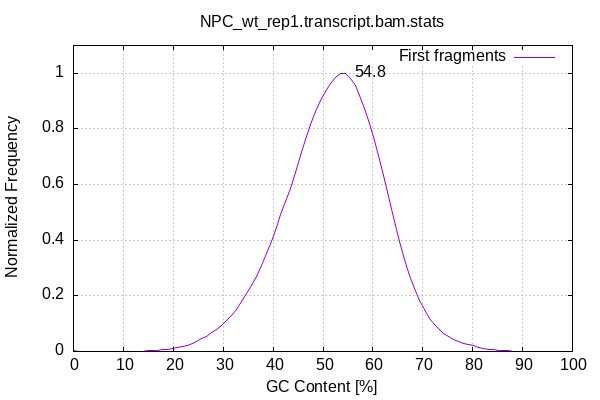 
            set terminal png size 600,400 truecolor
            set output "NPC_wt_rep1.transcript_stats/gc-content.png"
            set grid xtics ytics y2tics back lc rgb "#cccccc"
            set title "NPC_wt_rep1.transcript.bam.stats" noenhanced
            set ylabel "Normalized Frequency"
            set xlabel "GC Content [%]"
            set yrange [0:1.1]
            set label sprintf("%.1f",54.77) at 54.77,1 front offset 1,0
            plot '-' smooth csplines with lines lc 1 title 'First fragments' 
        0	0.002714
2	0.000107
4	0.000043
6	0.000065
8	0.000108
10	0.000340
12	0.000750
14	0.001560
16	0.003081
18	0.006116
20	0.011283
22	0.018919
24	0.031460
26	0.047799
28	0.070143
30	0.099838
32	0.136617
34	0.189101
36	0.249496
38	0.324230
40	0.416742
42	0.514399
44	0.610944
46	0.731648
48	0.838496
50	0.919430
52	0.975918
54	1.000000
56	0.967634
58	0.893807
60	0.781661
62	0.644403
64	0.492510
66	0.351443
68	0.240118
70	0.158865
72	0.101581
74	0.067347
76	0.045582
78	0.028908
80	0.020716
82	0.011715
84	0.006823
86	0.003601
88	0.001657
90	0.001642
92	0.000274
94	0.000030
96	0.000013
98	0.000001
end
